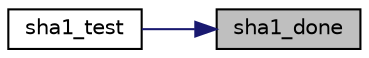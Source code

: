digraph "sha1_done"
{
 // LATEX_PDF_SIZE
  edge [fontname="Helvetica",fontsize="10",labelfontname="Helvetica",labelfontsize="10"];
  node [fontname="Helvetica",fontsize="10",shape=record];
  rankdir="RL";
  Node7 [label="sha1_done",height=0.2,width=0.4,color="black", fillcolor="grey75", style="filled", fontcolor="black",tooltip="Terminate the hash to get the digest."];
  Node7 -> Node8 [dir="back",color="midnightblue",fontsize="10",style="solid"];
  Node8 [label="sha1_test",height=0.2,width=0.4,color="black", fillcolor="white", style="filled",URL="$sha1_8c.html#a974ff217ba983de0864a96586e9b4b80",tooltip="Self-test the hash."];
}
